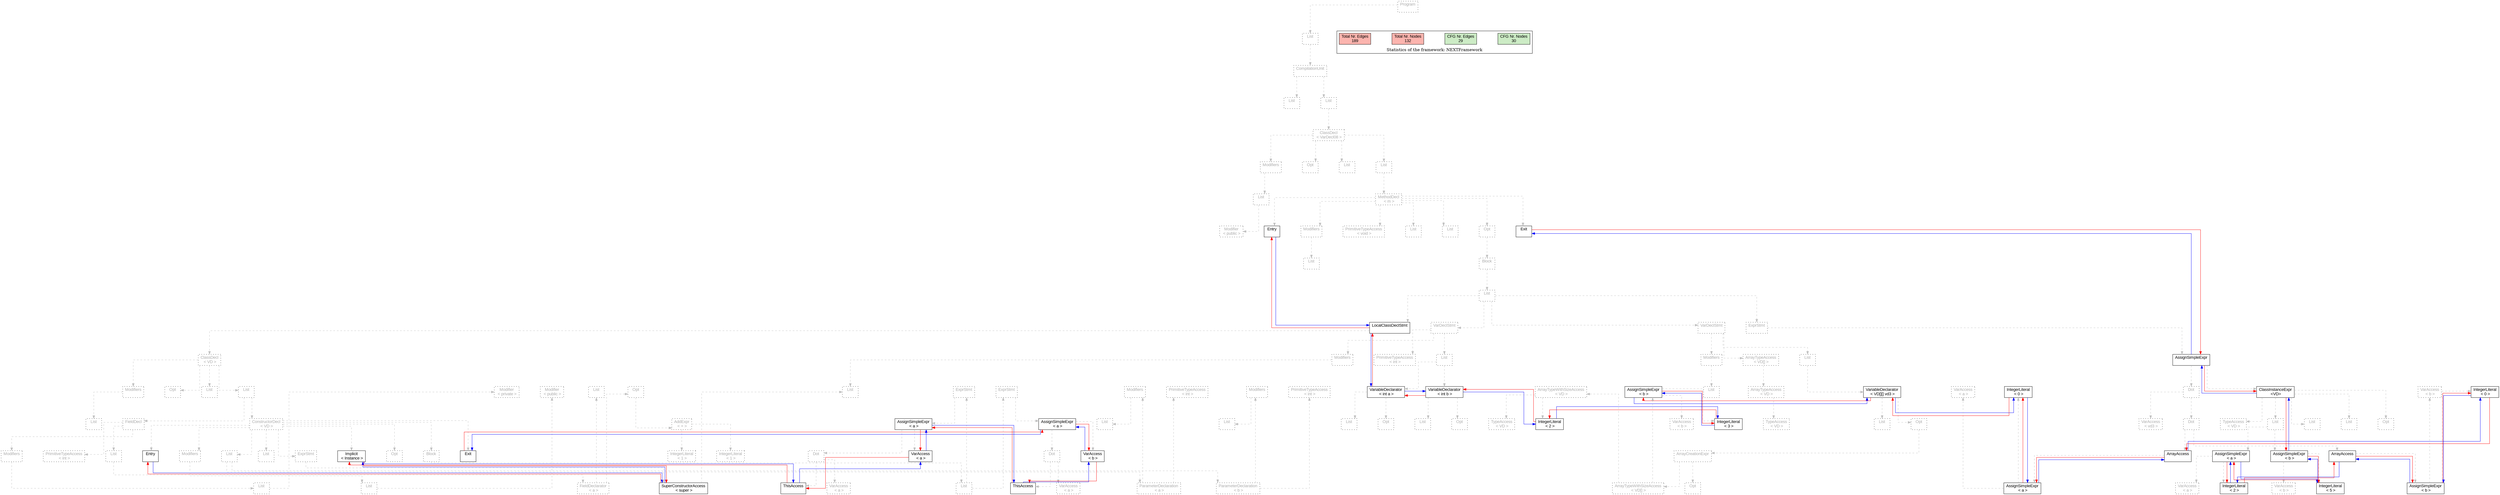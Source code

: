 digraph G {
graph [splines=ortho, nodesep="1", ranksep="1"]
node [shape=rect, fontname=Arial];
{ rank = same; "Program[0]"}
{ rank = same; "List[1]"}
{ rank = same; "CompilationUnit[2]"}
{ rank = same; "List[3]"; "List[4]"}
{ rank = same; "ClassDecl[5]"}
{ rank = same; "Modifiers[6]"; "Opt[9]"; "List[10]"; "List[11]"}
{ rank = same; "List[7]"; "MethodDecl[12]"}
{ rank = same; "Modifier[8]"; "Entry[13]"; "Modifiers[14]"; "PrimitiveTypeAccess[16]"; "List[17]"; "List[18]"; "Opt[19]"; "Exit[20]"}
{ rank = same; "List[15]"; "Block[20]"}
{ rank = same; "List[21]"}
{ rank = same; "LocalClassDeclStmt[22]"; "VarDeclStmt[70]"; "VarDeclStmt[81]"; "ExprStmt[100]"}
{ rank = same; "ClassDecl[23]"; "Modifiers[71]"; "PrimitiveTypeAccess[73]"; "List[74]"; "Modifiers[82]"; "ArrayTypeAccess[84]"; "List[87]"; "AssignSimpleExpr[101]"}
{ rank = same; "Modifiers[24]"; "Opt[26]"; "List[27]"; "List[28]"; "List[72]"; "VariableDeclarator[75]"; "VariableDeclarator[78]"; "List[83]"; "ArrayTypeAccess[85]"; "VariableDeclarator[88]"; "Dot[102]"; "ClassInstanceExpr[113]"}
{ rank = same; "List[25]"; "FieldDecl[29]"; "ConstructorDecl[41]"; "List[76]"; "Opt[77]"; "List[79]"; "Opt[80]"; "TypeAccess[86]"; "List[89]"; "Opt[90]"; "VarAccess[103]"; "Dot[104]"; "TypeAccess[114]"; "List[115]"; "Opt[122]"; "List[123]"; "List[124]"}
{ rank = same; "Modifiers[30]"; "PrimitiveTypeAccess[33]"; "List[34]"; "Entry[42]"; "Implicit[42]"; "Modifiers[42]"; "List[45]"; "List[54]"; "Opt[55]"; "Block[56]"; "Exit[42]"; "ExprStmt[70]"; "ArrayCreationExpr[91]"; "ArrayAccess[105]"; "ArrayAccess[109]"; "AssignSimpleExpr[116]"; "AssignSimpleExpr[119]"}
{ rank = same; "List[31]"; "FieldDeclarator[35]"; "List[43]"; "ParameterDeclaration[46]"; "ParameterDeclaration[50]"; "List[57]"; "SuperConstructorAccess[71]"; "ArrayTypeWithSizeAccess[92]"; "Opt[99]"; "AssignSimpleExpr[106]"; "AssignSimpleExpr[110]"; "VarAccess[117]"; "IntegerLiteral[118]"; "VarAccess[120]"; "IntegerLiteral[121]"}
{ rank = same; "Modifier[32]"; "List[36]"; "Opt[37]"; "Modifier[44]"; "Modifiers[47]"; "PrimitiveTypeAccess[49]"; "Modifiers[51]"; "PrimitiveTypeAccess[53]"; "ExprStmt[58]"; "ExprStmt[64]"; "List[72]"; "ArrayTypeWithSizeAccess[93]"; "AssignSimpleExpr[96]"; "VarAccess[107]"; "IntegerLiteral[108]"; "VarAccess[111]"; "IntegerLiteral[112]"}
{ rank = same; "AddExpr[38]"; "List[48]"; "List[52]"; "AssignSimpleExpr[59]"; "AssignSimpleExpr[65]"; "TypeAccess[94]"; "IntegerLiteral[95]"; "VarAccess[97]"; "IntegerLiteral[98]"}
{ rank = same; "IntegerLiteral[39]"; "IntegerLiteral[40]"; "Dot[60]"; "VarAccess[63]"; "Dot[66]"; "VarAccess[69]"}
{ rank = same; "ThisAccess[61]"; "VarAccess[62]"; "ThisAccess[67]"; "VarAccess[68]"}
"Program[0]" [label="Program\n ", style= dotted   fillcolor="#eeeeee" fontcolor="#aaaaaa"  ]
"List[1]" [label="List\n ", style= dotted   fillcolor="#eeeeee" fontcolor="#aaaaaa"  ]
"CompilationUnit[2]" [label="CompilationUnit\n ", style= dotted   fillcolor="#eeeeee" fontcolor="#aaaaaa"  ]
"List[3]" [label="List\n ", style= dotted   fillcolor="#eeeeee" fontcolor="#aaaaaa"  ]
"List[4]" [label="List\n ", style= dotted   fillcolor="#eeeeee" fontcolor="#aaaaaa"  ]
"ClassDecl[5]" [label="ClassDecl\n < VarDecl08 >", style= dotted   fillcolor="#eeeeee" fontcolor="#aaaaaa"  ]
"Modifiers[6]" [label="Modifiers\n ", style= dotted   fillcolor="#eeeeee" fontcolor="#aaaaaa"  ]
"List[7]" [label="List\n ", style= dotted   fillcolor="#eeeeee" fontcolor="#aaaaaa"  ]
"Modifier[8]" [label="Modifier\n < public >", style= dotted   fillcolor="#eeeeee" fontcolor="#aaaaaa"  ]
"Opt[9]" [label="Opt\n ", style= dotted   fillcolor="#eeeeee" fontcolor="#aaaaaa"  ]
"List[10]" [label="List\n ", style= dotted   fillcolor="#eeeeee" fontcolor="#aaaaaa"  ]
"List[11]" [label="List\n ", style= dotted   fillcolor="#eeeeee" fontcolor="#aaaaaa"  ]
"MethodDecl[12]" [label="MethodDecl\n < m >", style= dotted   fillcolor="#eeeeee" fontcolor="#aaaaaa"  ]
"Entry[13]" [label="Entry\n ", fillcolor=white   style=filled  ]
"Modifiers[14]" [label="Modifiers\n ", style= dotted   fillcolor="#eeeeee" fontcolor="#aaaaaa"  ]
"List[15]" [label="List\n ", style= dotted   fillcolor="#eeeeee" fontcolor="#aaaaaa"  ]
"PrimitiveTypeAccess[16]" [label="PrimitiveTypeAccess\n < void >", style= dotted   fillcolor="#eeeeee" fontcolor="#aaaaaa"  ]
"List[17]" [label="List\n ", style= dotted   fillcolor="#eeeeee" fontcolor="#aaaaaa"  ]
"List[18]" [label="List\n ", style= dotted   fillcolor="#eeeeee" fontcolor="#aaaaaa"  ]
"Opt[19]" [label="Opt\n ", style= dotted   fillcolor="#eeeeee" fontcolor="#aaaaaa"  ]
"Block[20]" [label="Block\n ", style= dotted   fillcolor="#eeeeee" fontcolor="#aaaaaa"  ]
"List[21]" [label="List\n ", style= dotted   fillcolor="#eeeeee" fontcolor="#aaaaaa"  ]
"LocalClassDeclStmt[22]" [label="LocalClassDeclStmt\n ", fillcolor=white   style=filled  ]
"ClassDecl[23]" [label="ClassDecl\n < VD >", style= dotted   fillcolor="#eeeeee" fontcolor="#aaaaaa"  ]
"Modifiers[24]" [label="Modifiers\n ", style= dotted   fillcolor="#eeeeee" fontcolor="#aaaaaa"  ]
"List[25]" [label="List\n ", style= dotted   fillcolor="#eeeeee" fontcolor="#aaaaaa"  ]
"Opt[26]" [label="Opt\n ", style= dotted   fillcolor="#eeeeee" fontcolor="#aaaaaa"  ]
"List[27]" [label="List\n ", style= dotted   fillcolor="#eeeeee" fontcolor="#aaaaaa"  ]
"List[28]" [label="List\n ", style= dotted   fillcolor="#eeeeee" fontcolor="#aaaaaa"  ]
"FieldDecl[29]" [label="FieldDecl\n ", style= dotted   fillcolor="#eeeeee" fontcolor="#aaaaaa"  ]
"Modifiers[30]" [label="Modifiers\n ", style= dotted   fillcolor="#eeeeee" fontcolor="#aaaaaa"  ]
"List[31]" [label="List\n ", style= dotted   fillcolor="#eeeeee" fontcolor="#aaaaaa"  ]
"Modifier[32]" [label="Modifier\n < private >", style= dotted   fillcolor="#eeeeee" fontcolor="#aaaaaa"  ]
"PrimitiveTypeAccess[33]" [label="PrimitiveTypeAccess\n < int >", style= dotted   fillcolor="#eeeeee" fontcolor="#aaaaaa"  ]
"List[34]" [label="List\n ", style= dotted   fillcolor="#eeeeee" fontcolor="#aaaaaa"  ]
"FieldDeclarator[35]" [label="FieldDeclarator\n < a >", style= dotted   fillcolor="#eeeeee" fontcolor="#aaaaaa"  ]
"List[36]" [label="List\n ", style= dotted   fillcolor="#eeeeee" fontcolor="#aaaaaa"  ]
"Opt[37]" [label="Opt\n ", style= dotted   fillcolor="#eeeeee" fontcolor="#aaaaaa"  ]
"AddExpr[38]" [label="AddExpr\n < + >", style= dotted   fillcolor="#eeeeee" fontcolor="#aaaaaa"  ]
"IntegerLiteral[39]" [label="IntegerLiteral\n < 1 >", style= dotted   fillcolor="#eeeeee" fontcolor="#aaaaaa"  ]
"IntegerLiteral[40]" [label="IntegerLiteral\n < 1 >", style= dotted   fillcolor="#eeeeee" fontcolor="#aaaaaa"  ]
"ConstructorDecl[41]" [label="ConstructorDecl\n < VD >", style= dotted   fillcolor="#eeeeee" fontcolor="#aaaaaa"  ]
"Entry[42]" [label="Entry\n ", fillcolor=white   style=filled  ]
"Implicit[42]" [label="Implicit\n < Instance >", fillcolor=white   style=filled  ]
"Modifiers[42]" [label="Modifiers\n ", style= dotted   fillcolor="#eeeeee" fontcolor="#aaaaaa"  ]
"List[43]" [label="List\n ", style= dotted   fillcolor="#eeeeee" fontcolor="#aaaaaa"  ]
"Modifier[44]" [label="Modifier\n < public >", style= dotted   fillcolor="#eeeeee" fontcolor="#aaaaaa"  ]
"List[45]" [label="List\n ", style= dotted   fillcolor="#eeeeee" fontcolor="#aaaaaa"  ]
"ParameterDeclaration[46]" [label="ParameterDeclaration\n < a >", style= dotted   fillcolor="#eeeeee" fontcolor="#aaaaaa"  ]
"Modifiers[47]" [label="Modifiers\n ", style= dotted   fillcolor="#eeeeee" fontcolor="#aaaaaa"  ]
"List[48]" [label="List\n ", style= dotted   fillcolor="#eeeeee" fontcolor="#aaaaaa"  ]
"PrimitiveTypeAccess[49]" [label="PrimitiveTypeAccess\n < int >", style= dotted   fillcolor="#eeeeee" fontcolor="#aaaaaa"  ]
"ParameterDeclaration[50]" [label="ParameterDeclaration\n < b >", style= dotted   fillcolor="#eeeeee" fontcolor="#aaaaaa"  ]
"Modifiers[51]" [label="Modifiers\n ", style= dotted   fillcolor="#eeeeee" fontcolor="#aaaaaa"  ]
"List[52]" [label="List\n ", style= dotted   fillcolor="#eeeeee" fontcolor="#aaaaaa"  ]
"PrimitiveTypeAccess[53]" [label="PrimitiveTypeAccess\n < int >", style= dotted   fillcolor="#eeeeee" fontcolor="#aaaaaa"  ]
"List[54]" [label="List\n ", style= dotted   fillcolor="#eeeeee" fontcolor="#aaaaaa"  ]
"Opt[55]" [label="Opt\n ", style= dotted   fillcolor="#eeeeee" fontcolor="#aaaaaa"  ]
"Block[56]" [label="Block\n ", style= dotted   fillcolor="#eeeeee" fontcolor="#aaaaaa"  ]
"List[57]" [label="List\n ", style= dotted   fillcolor="#eeeeee" fontcolor="#aaaaaa"  ]
"ExprStmt[58]" [label="ExprStmt\n ", style= dotted   fillcolor="#eeeeee" fontcolor="#aaaaaa"  ]
"AssignSimpleExpr[59]" [label="AssignSimpleExpr\n < a >", fillcolor=white   style=filled  ]
"Dot[60]" [label="Dot\n ", style= dotted   fillcolor="#eeeeee" fontcolor="#aaaaaa"  ]
"ThisAccess[61]" [label="ThisAccess\n ", fillcolor=white   style=filled  ]
"VarAccess[62]" [label="VarAccess\n < a >", style= dotted   fillcolor="#eeeeee" fontcolor="#aaaaaa"  ]
"VarAccess[63]" [label="VarAccess\n < a >", fillcolor=white   style=filled  ]
"ExprStmt[64]" [label="ExprStmt\n ", style= dotted   fillcolor="#eeeeee" fontcolor="#aaaaaa"  ]
"AssignSimpleExpr[65]" [label="AssignSimpleExpr\n < a >", fillcolor=white   style=filled  ]
"Dot[66]" [label="Dot\n ", style= dotted   fillcolor="#eeeeee" fontcolor="#aaaaaa"  ]
"ThisAccess[67]" [label="ThisAccess\n ", fillcolor=white   style=filled  ]
"VarAccess[68]" [label="VarAccess\n < a >", style= dotted   fillcolor="#eeeeee" fontcolor="#aaaaaa"  ]
"VarAccess[69]" [label="VarAccess\n < b >", fillcolor=white   style=filled  ]
"Exit[42]" [label="Exit\n ", fillcolor=white   style=filled  ]
"ExprStmt[70]" [label="ExprStmt\n ", style= dotted   fillcolor="#eeeeee" fontcolor="#aaaaaa"  ]
"SuperConstructorAccess[71]" [label="SuperConstructorAccess\n < super >", fillcolor=white   style=filled  ]
"List[72]" [label="List\n ", style= dotted   fillcolor="#eeeeee" fontcolor="#aaaaaa"  ]
"VarDeclStmt[70]" [label="VarDeclStmt\n ", style= dotted   fillcolor="#eeeeee" fontcolor="#aaaaaa"  ]
"Modifiers[71]" [label="Modifiers\n ", style= dotted   fillcolor="#eeeeee" fontcolor="#aaaaaa"  ]
"List[72]" [label="List\n ", style= dotted   fillcolor="#eeeeee" fontcolor="#aaaaaa"  ]
"PrimitiveTypeAccess[73]" [label="PrimitiveTypeAccess\n < int >", style= dotted   fillcolor="#eeeeee" fontcolor="#aaaaaa"  ]
"List[74]" [label="List\n ", style= dotted   fillcolor="#eeeeee" fontcolor="#aaaaaa"  ]
"VariableDeclarator[75]" [label="VariableDeclarator\n < int a >", fillcolor=white   style=filled  ]
"List[76]" [label="List\n ", style= dotted   fillcolor="#eeeeee" fontcolor="#aaaaaa"  ]
"Opt[77]" [label="Opt\n ", style= dotted   fillcolor="#eeeeee" fontcolor="#aaaaaa"  ]
"VariableDeclarator[78]" [label="VariableDeclarator\n < int b >", fillcolor=white   style=filled  ]
"List[79]" [label="List\n ", style= dotted   fillcolor="#eeeeee" fontcolor="#aaaaaa"  ]
"Opt[80]" [label="Opt\n ", style= dotted   fillcolor="#eeeeee" fontcolor="#aaaaaa"  ]
"VarDeclStmt[81]" [label="VarDeclStmt\n ", style= dotted   fillcolor="#eeeeee" fontcolor="#aaaaaa"  ]
"Modifiers[82]" [label="Modifiers\n ", style= dotted   fillcolor="#eeeeee" fontcolor="#aaaaaa"  ]
"List[83]" [label="List\n ", style= dotted   fillcolor="#eeeeee" fontcolor="#aaaaaa"  ]
"ArrayTypeAccess[84]" [label="ArrayTypeAccess\n < VD[] >", style= dotted   fillcolor="#eeeeee" fontcolor="#aaaaaa"  ]
"ArrayTypeAccess[85]" [label="ArrayTypeAccess\n < VD >", style= dotted   fillcolor="#eeeeee" fontcolor="#aaaaaa"  ]
"TypeAccess[86]" [label="TypeAccess\n < VD >", style= dotted   fillcolor="#eeeeee" fontcolor="#aaaaaa"  ]
"List[87]" [label="List\n ", style= dotted   fillcolor="#eeeeee" fontcolor="#aaaaaa"  ]
"VariableDeclarator[88]" [label="VariableDeclarator\n < VD[][] vd3 >", fillcolor=white   style=filled  ]
"List[89]" [label="List\n ", style= dotted   fillcolor="#eeeeee" fontcolor="#aaaaaa"  ]
"Opt[90]" [label="Opt\n ", style= dotted   fillcolor="#eeeeee" fontcolor="#aaaaaa"  ]
"ArrayCreationExpr[91]" [label="ArrayCreationExpr\n ", style= dotted   fillcolor="#eeeeee" fontcolor="#aaaaaa"  ]
"ArrayTypeWithSizeAccess[92]" [label="ArrayTypeWithSizeAccess\n < VD[] >", style= dotted   fillcolor="#eeeeee" fontcolor="#aaaaaa"  ]
"ArrayTypeWithSizeAccess[93]" [label="ArrayTypeWithSizeAccess\n < VD >", style= dotted   fillcolor="#eeeeee" fontcolor="#aaaaaa"  ]
"TypeAccess[94]" [label="TypeAccess\n < VD >", style= dotted   fillcolor="#eeeeee" fontcolor="#aaaaaa"  ]
"IntegerLiteral[95]" [label="IntegerLiteral\n < 2 >", fillcolor=white   style=filled  ]
"AssignSimpleExpr[96]" [label="AssignSimpleExpr\n < b >", fillcolor=white   style=filled  ]
"VarAccess[97]" [label="VarAccess\n < b >", style= dotted   fillcolor="#eeeeee" fontcolor="#aaaaaa"  ]
"IntegerLiteral[98]" [label="IntegerLiteral\n < 3 >", fillcolor=white   style=filled  ]
"Opt[99]" [label="Opt\n ", style= dotted   fillcolor="#eeeeee" fontcolor="#aaaaaa"  ]
"ExprStmt[100]" [label="ExprStmt\n ", style= dotted   fillcolor="#eeeeee" fontcolor="#aaaaaa"  ]
"AssignSimpleExpr[101]" [label="AssignSimpleExpr\n ", fillcolor=white   style=filled  ]
"Dot[102]" [label="Dot\n ", style= dotted   fillcolor="#eeeeee" fontcolor="#aaaaaa"  ]
"VarAccess[103]" [label="VarAccess\n < vd3 >", style= dotted   fillcolor="#eeeeee" fontcolor="#aaaaaa"  ]
"Dot[104]" [label="Dot\n ", style= dotted   fillcolor="#eeeeee" fontcolor="#aaaaaa"  ]
"ArrayAccess[105]" [label="ArrayAccess\n ", fillcolor=white   style=filled  ]
"AssignSimpleExpr[106]" [label="AssignSimpleExpr\n < a >", fillcolor=white   style=filled  ]
"VarAccess[107]" [label="VarAccess\n < a >", style= dotted   fillcolor="#eeeeee" fontcolor="#aaaaaa"  ]
"IntegerLiteral[108]" [label="IntegerLiteral\n < 0 >", fillcolor=white   style=filled  ]
"ArrayAccess[109]" [label="ArrayAccess\n ", fillcolor=white   style=filled  ]
"AssignSimpleExpr[110]" [label="AssignSimpleExpr\n < b >", fillcolor=white   style=filled  ]
"VarAccess[111]" [label="VarAccess\n < b >", style= dotted   fillcolor="#eeeeee" fontcolor="#aaaaaa"  ]
"IntegerLiteral[112]" [label="IntegerLiteral\n < 0 >", fillcolor=white   style=filled  ]
"ClassInstanceExpr[113]" [label="ClassInstanceExpr\n <VD>", fillcolor=white   style=filled  ]
"TypeAccess[114]" [label="TypeAccess\n < VD >", style= dotted   fillcolor="#eeeeee" fontcolor="#aaaaaa"  ]
"List[115]" [label="List\n ", style= dotted   fillcolor="#eeeeee" fontcolor="#aaaaaa"  ]
"AssignSimpleExpr[116]" [label="AssignSimpleExpr\n < a >", fillcolor=white   style=filled  ]
"VarAccess[117]" [label="VarAccess\n < a >", style= dotted   fillcolor="#eeeeee" fontcolor="#aaaaaa"  ]
"IntegerLiteral[118]" [label="IntegerLiteral\n < 2 >", fillcolor=white   style=filled  ]
"AssignSimpleExpr[119]" [label="AssignSimpleExpr\n < b >", fillcolor=white   style=filled  ]
"VarAccess[120]" [label="VarAccess\n < b >", style= dotted   fillcolor="#eeeeee" fontcolor="#aaaaaa"  ]
"IntegerLiteral[121]" [label="IntegerLiteral\n < 5 >", fillcolor=white   style=filled  ]
"Opt[122]" [label="Opt\n ", style= dotted   fillcolor="#eeeeee" fontcolor="#aaaaaa"  ]
"List[123]" [label="List\n ", style= dotted   fillcolor="#eeeeee" fontcolor="#aaaaaa"  ]
"List[124]" [label="List\n ", style= dotted   fillcolor="#eeeeee" fontcolor="#aaaaaa"  ]
"Exit[20]" [label="Exit\n ", fillcolor=white   style=filled  ]
"CompilationUnit[2]" -> "List[3]" [style=dashed, color=gray]
"List[7]" -> "Modifier[8]" [style=dashed, color=gray]
"Modifiers[6]" -> "List[7]" [style=dashed, color=gray]
"ClassDecl[5]" -> "Modifiers[6]" [style=dashed, color=gray]
"ClassDecl[5]" -> "Opt[9]" [style=dashed, color=gray]
"ClassDecl[5]" -> "List[10]" [style=dashed, color=gray]
"MethodDecl[12]" -> "Entry[13]" [style=dashed, color=gray]
"Modifiers[14]" -> "List[15]" [style=dashed, color=gray]
"MethodDecl[12]" -> "Modifiers[14]" [style=dashed, color=gray]
"MethodDecl[12]" -> "PrimitiveTypeAccess[16]" [style=dashed, color=gray]
"MethodDecl[12]" -> "List[17]" [style=dashed, color=gray]
"MethodDecl[12]" -> "List[18]" [style=dashed, color=gray]
"Modifiers[24]" -> "List[25]" [style=dashed, color=gray]
"ClassDecl[23]" -> "Modifiers[24]" [style=dashed, color=gray]
"ClassDecl[23]" -> "Opt[26]" [style=dashed, color=gray]
"ClassDecl[23]" -> "List[27]" [style=dashed, color=gray]
"List[31]" -> "Modifier[32]" [style=dashed, color=gray]
"Modifiers[30]" -> "List[31]" [style=dashed, color=gray]
"FieldDecl[29]" -> "Modifiers[30]" [style=dashed, color=gray]
"FieldDecl[29]" -> "PrimitiveTypeAccess[33]" [style=dashed, color=gray]
"FieldDeclarator[35]" -> "List[36]" [style=dashed, color=gray]
"AddExpr[38]" -> "IntegerLiteral[39]" [style=dashed, color=gray]
"AddExpr[38]" -> "IntegerLiteral[40]" [style=dashed, color=gray]
"Opt[37]" -> "AddExpr[38]" [style=dashed, color=gray]
"FieldDeclarator[35]" -> "Opt[37]" [style=dashed, color=gray]
"List[34]" -> "FieldDeclarator[35]" [style=dashed, color=gray]
"FieldDecl[29]" -> "List[34]" [style=dashed, color=gray]
"List[28]" -> "FieldDecl[29]" [style=dashed, color=gray]
"ConstructorDecl[41]" -> "Entry[42]" [style=dashed, color=gray]
"ConstructorDecl[41]" -> "Implicit[42]" [style=dashed, color=gray]
"List[43]" -> "Modifier[44]" [style=dashed, color=gray]
"Modifiers[42]" -> "List[43]" [style=dashed, color=gray]
"ConstructorDecl[41]" -> "Modifiers[42]" [style=dashed, color=gray]
"Modifiers[47]" -> "List[48]" [style=dashed, color=gray]
"ParameterDeclaration[46]" -> "Modifiers[47]" [style=dashed, color=gray]
"ParameterDeclaration[46]" -> "PrimitiveTypeAccess[49]" [style=dashed, color=gray]
"List[45]" -> "ParameterDeclaration[46]" [style=dashed, color=gray]
"Modifiers[51]" -> "List[52]" [style=dashed, color=gray]
"ParameterDeclaration[50]" -> "Modifiers[51]" [style=dashed, color=gray]
"ParameterDeclaration[50]" -> "PrimitiveTypeAccess[53]" [style=dashed, color=gray]
"List[45]" -> "ParameterDeclaration[50]" [style=dashed, color=gray]
"ConstructorDecl[41]" -> "List[45]" [style=dashed, color=gray]
"ConstructorDecl[41]" -> "List[54]" [style=dashed, color=gray]
"ConstructorDecl[41]" -> "Opt[55]" [style=dashed, color=gray]
"Dot[60]" -> "ThisAccess[61]" [style=dashed, color=gray]
"Dot[60]" -> "VarAccess[62]" [style=dashed, color=gray]
"AssignSimpleExpr[59]" -> "Dot[60]" [style=dashed, color=gray]
"AssignSimpleExpr[59]" -> "VarAccess[63]" [style=dashed, color=gray]
"ExprStmt[58]" -> "AssignSimpleExpr[59]" [style=dashed, color=gray]
"List[57]" -> "ExprStmt[58]" [style=dashed, color=gray]
"Dot[66]" -> "ThisAccess[67]" [style=dashed, color=gray]
"Dot[66]" -> "VarAccess[68]" [style=dashed, color=gray]
"AssignSimpleExpr[65]" -> "Dot[66]" [style=dashed, color=gray]
"AssignSimpleExpr[65]" -> "VarAccess[69]" [style=dashed, color=gray]
"ExprStmt[64]" -> "AssignSimpleExpr[65]" [style=dashed, color=gray]
"List[57]" -> "ExprStmt[64]" [style=dashed, color=gray]
"Block[56]" -> "List[57]" [style=dashed, color=gray]
"ConstructorDecl[41]" -> "Block[56]" [style=dashed, color=gray]
"ConstructorDecl[41]" -> "Exit[42]" [style=dashed, color=gray]
"SuperConstructorAccess[71]" -> "List[72]" [style=dashed, color=gray]
"ExprStmt[70]" -> "SuperConstructorAccess[71]" [style=dashed, color=gray]
"ConstructorDecl[41]" -> "ExprStmt[70]" [style=dashed, color=gray]
"List[28]" -> "ConstructorDecl[41]" [style=dashed, color=gray]
"ClassDecl[23]" -> "List[28]" [style=dashed, color=gray]
"LocalClassDeclStmt[22]" -> "ClassDecl[23]" [style=dashed, color=gray]
"List[21]" -> "LocalClassDeclStmt[22]" [style=dashed, color=gray]
"Modifiers[71]" -> "List[72]" [style=dashed, color=gray]
"VarDeclStmt[70]" -> "Modifiers[71]" [style=dashed, color=gray]
"VarDeclStmt[70]" -> "PrimitiveTypeAccess[73]" [style=dashed, color=gray]
"VariableDeclarator[75]" -> "List[76]" [style=dashed, color=gray]
"VariableDeclarator[75]" -> "Opt[77]" [style=dashed, color=gray]
"List[74]" -> "VariableDeclarator[75]" [style=dashed, color=gray]
"VariableDeclarator[78]" -> "List[79]" [style=dashed, color=gray]
"VariableDeclarator[78]" -> "Opt[80]" [style=dashed, color=gray]
"List[74]" -> "VariableDeclarator[78]" [style=dashed, color=gray]
"VarDeclStmt[70]" -> "List[74]" [style=dashed, color=gray]
"List[21]" -> "VarDeclStmt[70]" [style=dashed, color=gray]
"Modifiers[82]" -> "List[83]" [style=dashed, color=gray]
"VarDeclStmt[81]" -> "Modifiers[82]" [style=dashed, color=gray]
"ArrayTypeAccess[85]" -> "TypeAccess[86]" [style=dashed, color=gray]
"ArrayTypeAccess[84]" -> "ArrayTypeAccess[85]" [style=dashed, color=gray]
"VarDeclStmt[81]" -> "ArrayTypeAccess[84]" [style=dashed, color=gray]
"VariableDeclarator[88]" -> "List[89]" [style=dashed, color=gray]
"ArrayTypeWithSizeAccess[93]" -> "TypeAccess[94]" [style=dashed, color=gray]
"ArrayTypeWithSizeAccess[93]" -> "IntegerLiteral[95]" [style=dashed, color=gray]
"ArrayTypeWithSizeAccess[92]" -> "ArrayTypeWithSizeAccess[93]" [style=dashed, color=gray]
"AssignSimpleExpr[96]" -> "VarAccess[97]" [style=dashed, color=gray]
"AssignSimpleExpr[96]" -> "IntegerLiteral[98]" [style=dashed, color=gray]
"ArrayTypeWithSizeAccess[92]" -> "AssignSimpleExpr[96]" [style=dashed, color=gray]
"ArrayCreationExpr[91]" -> "ArrayTypeWithSizeAccess[92]" [style=dashed, color=gray]
"ArrayCreationExpr[91]" -> "Opt[99]" [style=dashed, color=gray]
"Opt[90]" -> "ArrayCreationExpr[91]" [style=dashed, color=gray]
"VariableDeclarator[88]" -> "Opt[90]" [style=dashed, color=gray]
"List[87]" -> "VariableDeclarator[88]" [style=dashed, color=gray]
"VarDeclStmt[81]" -> "List[87]" [style=dashed, color=gray]
"List[21]" -> "VarDeclStmt[81]" [style=dashed, color=gray]
"Dot[102]" -> "VarAccess[103]" [style=dashed, color=gray]
"AssignSimpleExpr[106]" -> "VarAccess[107]" [style=dashed, color=gray]
"AssignSimpleExpr[106]" -> "IntegerLiteral[108]" [style=dashed, color=gray]
"ArrayAccess[105]" -> "AssignSimpleExpr[106]" [style=dashed, color=gray]
"Dot[104]" -> "ArrayAccess[105]" [style=dashed, color=gray]
"AssignSimpleExpr[110]" -> "VarAccess[111]" [style=dashed, color=gray]
"AssignSimpleExpr[110]" -> "IntegerLiteral[112]" [style=dashed, color=gray]
"ArrayAccess[109]" -> "AssignSimpleExpr[110]" [style=dashed, color=gray]
"Dot[104]" -> "ArrayAccess[109]" [style=dashed, color=gray]
"Dot[102]" -> "Dot[104]" [style=dashed, color=gray]
"AssignSimpleExpr[101]" -> "Dot[102]" [style=dashed, color=gray]
"ClassInstanceExpr[113]" -> "TypeAccess[114]" [style=dashed, color=gray]
"AssignSimpleExpr[116]" -> "VarAccess[117]" [style=dashed, color=gray]
"AssignSimpleExpr[116]" -> "IntegerLiteral[118]" [style=dashed, color=gray]
"List[115]" -> "AssignSimpleExpr[116]" [style=dashed, color=gray]
"AssignSimpleExpr[119]" -> "VarAccess[120]" [style=dashed, color=gray]
"AssignSimpleExpr[119]" -> "IntegerLiteral[121]" [style=dashed, color=gray]
"List[115]" -> "AssignSimpleExpr[119]" [style=dashed, color=gray]
"ClassInstanceExpr[113]" -> "List[115]" [style=dashed, color=gray]
"ClassInstanceExpr[113]" -> "Opt[122]" [style=dashed, color=gray]
"ClassInstanceExpr[113]" -> "List[123]" [style=dashed, color=gray]
"ClassInstanceExpr[113]" -> "List[124]" [style=dashed, color=gray]
"AssignSimpleExpr[101]" -> "ClassInstanceExpr[113]" [style=dashed, color=gray]
"ExprStmt[100]" -> "AssignSimpleExpr[101]" [style=dashed, color=gray]
"List[21]" -> "ExprStmt[100]" [style=dashed, color=gray]
"Block[20]" -> "List[21]" [style=dashed, color=gray]
"Opt[19]" -> "Block[20]" [style=dashed, color=gray]
"MethodDecl[12]" -> "Opt[19]" [style=dashed, color=gray]
"MethodDecl[12]" -> "Exit[20]" [style=dashed, color=gray]
"List[11]" -> "MethodDecl[12]" [style=dashed, color=gray]
"ClassDecl[5]" -> "List[11]" [style=dashed, color=gray]
"List[4]" -> "ClassDecl[5]" [style=dashed, color=gray]
"CompilationUnit[2]" -> "List[4]" [style=dashed, color=gray]
"List[1]" -> "CompilationUnit[2]" [style=dashed, color=gray]
"Program[0]" -> "List[1]" [style=dashed, color=gray]
"Exit[20]" -> "AssignSimpleExpr[101]" [color=red, constraint=false]
"AssignSimpleExpr[101]" -> "Exit[20]" [color=blue, constraint=false, xlabel=" "] 
"AssignSimpleExpr[101]" -> "ClassInstanceExpr[113]" [color=red, constraint=false]
"ClassInstanceExpr[113]" -> "AssignSimpleExpr[101]" [color=blue, constraint=false, xlabel=" "] 
"ClassInstanceExpr[113]" -> "AssignSimpleExpr[119]" [color=red, constraint=false]
"AssignSimpleExpr[119]" -> "ClassInstanceExpr[113]" [color=blue, constraint=false, xlabel=" "] 
"AssignSimpleExpr[119]" -> "IntegerLiteral[121]" [color=red, constraint=false]
"IntegerLiteral[121]" -> "AssignSimpleExpr[119]" [color=blue, constraint=false, xlabel=" "] 
"IntegerLiteral[121]" -> "AssignSimpleExpr[116]" [color=red, constraint=false]
"AssignSimpleExpr[116]" -> "IntegerLiteral[121]" [color=blue, constraint=false, xlabel=" "] 
"AssignSimpleExpr[116]" -> "IntegerLiteral[118]" [color=red, constraint=false]
"IntegerLiteral[118]" -> "AssignSimpleExpr[116]" [color=blue, constraint=false, xlabel=" "] 
"IntegerLiteral[118]" -> "ArrayAccess[109]" [color=red, constraint=false]
"ArrayAccess[109]" -> "IntegerLiteral[118]" [color=blue, constraint=false, xlabel=" "] 
"ArrayAccess[109]" -> "AssignSimpleExpr[110]" [color=red, constraint=false]
"AssignSimpleExpr[110]" -> "ArrayAccess[109]" [color=blue, constraint=false, xlabel=" "] 
"AssignSimpleExpr[110]" -> "IntegerLiteral[112]" [color=red, constraint=false]
"IntegerLiteral[112]" -> "AssignSimpleExpr[110]" [color=blue, constraint=false, xlabel=" "] 
"IntegerLiteral[112]" -> "ArrayAccess[105]" [color=red, constraint=false]
"ArrayAccess[105]" -> "IntegerLiteral[112]" [color=blue, constraint=false, xlabel=" "] 
"ArrayAccess[105]" -> "AssignSimpleExpr[106]" [color=red, constraint=false]
"AssignSimpleExpr[106]" -> "ArrayAccess[105]" [color=blue, constraint=false, xlabel=" "] 
"AssignSimpleExpr[106]" -> "IntegerLiteral[108]" [color=red, constraint=false]
"IntegerLiteral[108]" -> "AssignSimpleExpr[106]" [color=blue, constraint=false, xlabel=" "] 
"IntegerLiteral[108]" -> "VariableDeclarator[88]" [color=red, constraint=false]
"VariableDeclarator[88]" -> "IntegerLiteral[108]" [color=blue, constraint=false, xlabel=" "] 
"VariableDeclarator[88]" -> "AssignSimpleExpr[96]" [color=red, constraint=false]
"AssignSimpleExpr[96]" -> "VariableDeclarator[88]" [color=blue, constraint=false, xlabel=" "] 
"AssignSimpleExpr[96]" -> "IntegerLiteral[98]" [color=red, constraint=false]
"IntegerLiteral[98]" -> "AssignSimpleExpr[96]" [color=blue, constraint=false, xlabel=" "] 
"IntegerLiteral[98]" -> "IntegerLiteral[95]" [color=red, constraint=false]
"IntegerLiteral[95]" -> "IntegerLiteral[98]" [color=blue, constraint=false, xlabel=" "] 
"IntegerLiteral[95]" -> "VariableDeclarator[78]" [color=red, constraint=false]
"VariableDeclarator[78]" -> "IntegerLiteral[95]" [color=blue, constraint=false, xlabel=" "] 
"VariableDeclarator[78]" -> "VariableDeclarator[75]" [color=red, constraint=false]
"VariableDeclarator[75]" -> "VariableDeclarator[78]" [color=blue, constraint=false, xlabel=" "] 
"VariableDeclarator[75]" -> "LocalClassDeclStmt[22]" [color=red, constraint=false]
"LocalClassDeclStmt[22]" -> "VariableDeclarator[75]" [color=blue, constraint=false, xlabel=" "] 
"LocalClassDeclStmt[22]" -> "Entry[13]" [color=red, constraint=false]
"Entry[13]" -> "LocalClassDeclStmt[22]" [color=blue, constraint=false, xlabel=" "] 
"Exit[42]" -> "AssignSimpleExpr[65]" [color=red, constraint=false]
"AssignSimpleExpr[65]" -> "Exit[42]" [color=blue, constraint=false, xlabel=" "] 
"AssignSimpleExpr[65]" -> "VarAccess[69]" [color=red, constraint=false]
"VarAccess[69]" -> "AssignSimpleExpr[65]" [color=blue, constraint=false, xlabel=" "] 
"VarAccess[69]" -> "ThisAccess[67]" [color=red, constraint=false]
"ThisAccess[67]" -> "VarAccess[69]" [color=blue, constraint=false, xlabel=" "] 
"ThisAccess[67]" -> "AssignSimpleExpr[59]" [color=red, constraint=false]
"AssignSimpleExpr[59]" -> "ThisAccess[67]" [color=blue, constraint=false, xlabel=" "] 
"AssignSimpleExpr[59]" -> "VarAccess[63]" [color=red, constraint=false]
"VarAccess[63]" -> "AssignSimpleExpr[59]" [color=blue, constraint=false, xlabel=" "] 
"VarAccess[63]" -> "ThisAccess[61]" [color=red, constraint=false]
"ThisAccess[61]" -> "VarAccess[63]" [color=blue, constraint=false, xlabel=" "] 
"ThisAccess[61]" -> "Implicit[42]" [color=red, constraint=false]
"Implicit[42]" -> "ThisAccess[61]" [color=blue, constraint=false, xlabel=" "] 
"Implicit[42]" -> "SuperConstructorAccess[71]" [color=red, constraint=false]
"SuperConstructorAccess[71]" -> "Implicit[42]" [color=blue, constraint=false, xlabel=" "] 
"SuperConstructorAccess[71]" -> "Entry[42]" [color=red, constraint=false]
"Entry[42]" -> "SuperConstructorAccess[71]" [color=blue, constraint=false, xlabel=" "] 
"List[3]" -> "List[4]" [style=invis]
"Modifiers[6]" -> "Opt[9]" -> "List[10]" -> "List[11]" [style=invis]
"Entry[13]" -> "Modifiers[14]" -> "PrimitiveTypeAccess[16]" -> "List[17]" -> "List[18]" -> "Opt[19]" -> "Exit[20]" [style=invis]
"LocalClassDeclStmt[22]" -> "VarDeclStmt[70]" -> "VarDeclStmt[81]" -> "ExprStmt[100]" [style=invis]
"Modifiers[24]" -> "Opt[26]" -> "List[27]" -> "List[28]" [style=invis]
"FieldDecl[29]" -> "ConstructorDecl[41]" [style=invis]
"Modifiers[30]" -> "PrimitiveTypeAccess[33]" -> "List[34]" [style=invis]
"List[36]" -> "Opt[37]" [style=invis]
"IntegerLiteral[39]" -> "IntegerLiteral[40]" [style=invis]
"Entry[42]" -> "Modifiers[42]" -> "List[45]" -> "List[54]" -> "Opt[55]" -> "Block[56]" -> "Exit[42]" [style=invis]
"ParameterDeclaration[46]" -> "ParameterDeclaration[50]" [style=invis]
"Modifiers[47]" -> "PrimitiveTypeAccess[49]" [style=invis]
"Modifiers[51]" -> "PrimitiveTypeAccess[53]" [style=invis]
"ExprStmt[58]" -> "ExprStmt[64]" [style=invis]
"Dot[60]" -> "VarAccess[63]" [style=invis]
"ThisAccess[61]" -> "VarAccess[62]" [style=invis]
"Dot[66]" -> "VarAccess[69]" [style=invis]
"ThisAccess[67]" -> "VarAccess[68]" [style=invis]
"Modifiers[71]" -> "PrimitiveTypeAccess[73]" -> "List[74]" [style=invis]
"VariableDeclarator[75]" -> "VariableDeclarator[78]" [style=invis]
"List[76]" -> "Opt[77]" [style=invis]
"List[79]" -> "Opt[80]" [style=invis]
"Modifiers[82]" -> "ArrayTypeAccess[84]" -> "List[87]" [style=invis]
"List[89]" -> "Opt[90]" [style=invis]
"ArrayTypeWithSizeAccess[92]" -> "Opt[99]" [style=invis]
"ArrayTypeWithSizeAccess[93]" -> "AssignSimpleExpr[96]" [style=invis]
"TypeAccess[94]" -> "IntegerLiteral[95]" [style=invis]
"VarAccess[97]" -> "IntegerLiteral[98]" [style=invis]
"Dot[102]" -> "ClassInstanceExpr[113]" [style=invis]
"VarAccess[103]" -> "Dot[104]" [style=invis]
"ArrayAccess[105]" -> "ArrayAccess[109]" [style=invis]
"VarAccess[107]" -> "IntegerLiteral[108]" [style=invis]
"VarAccess[111]" -> "IntegerLiteral[112]" [style=invis]
"TypeAccess[114]" -> "List[115]" -> "Opt[122]" [style=invis]
"AssignSimpleExpr[116]" -> "AssignSimpleExpr[119]" [style=invis]
"VarAccess[117]" -> "IntegerLiteral[118]" [style=invis]
"VarAccess[120]" -> "IntegerLiteral[121]" [style=invis]

subgraph cluster_legend {
{node [style=filled, fillcolor=1, colorscheme="pastel13"]
Nodes [label="Total Nr. Nodes
132", fillcolor=1]
Edges [label="Total Nr. Edges
189", fillcolor=1]
NodesCFG [label="CFG Nr. Nodes
30", fillcolor=3]
EdgesCFG [label="CFG Nr. Edges
29", fillcolor=3]
Nodes-> "Program[0]" -> NodesCFG  [style="invis"]
Edges -> "Program[0]" ->EdgesCFG [style="invis"]}
label = "Statistics of the framework: NEXTFramework"
style="solid"
ranksep=0.05
nodesep=0.01
labelloc = b
len=2
}}